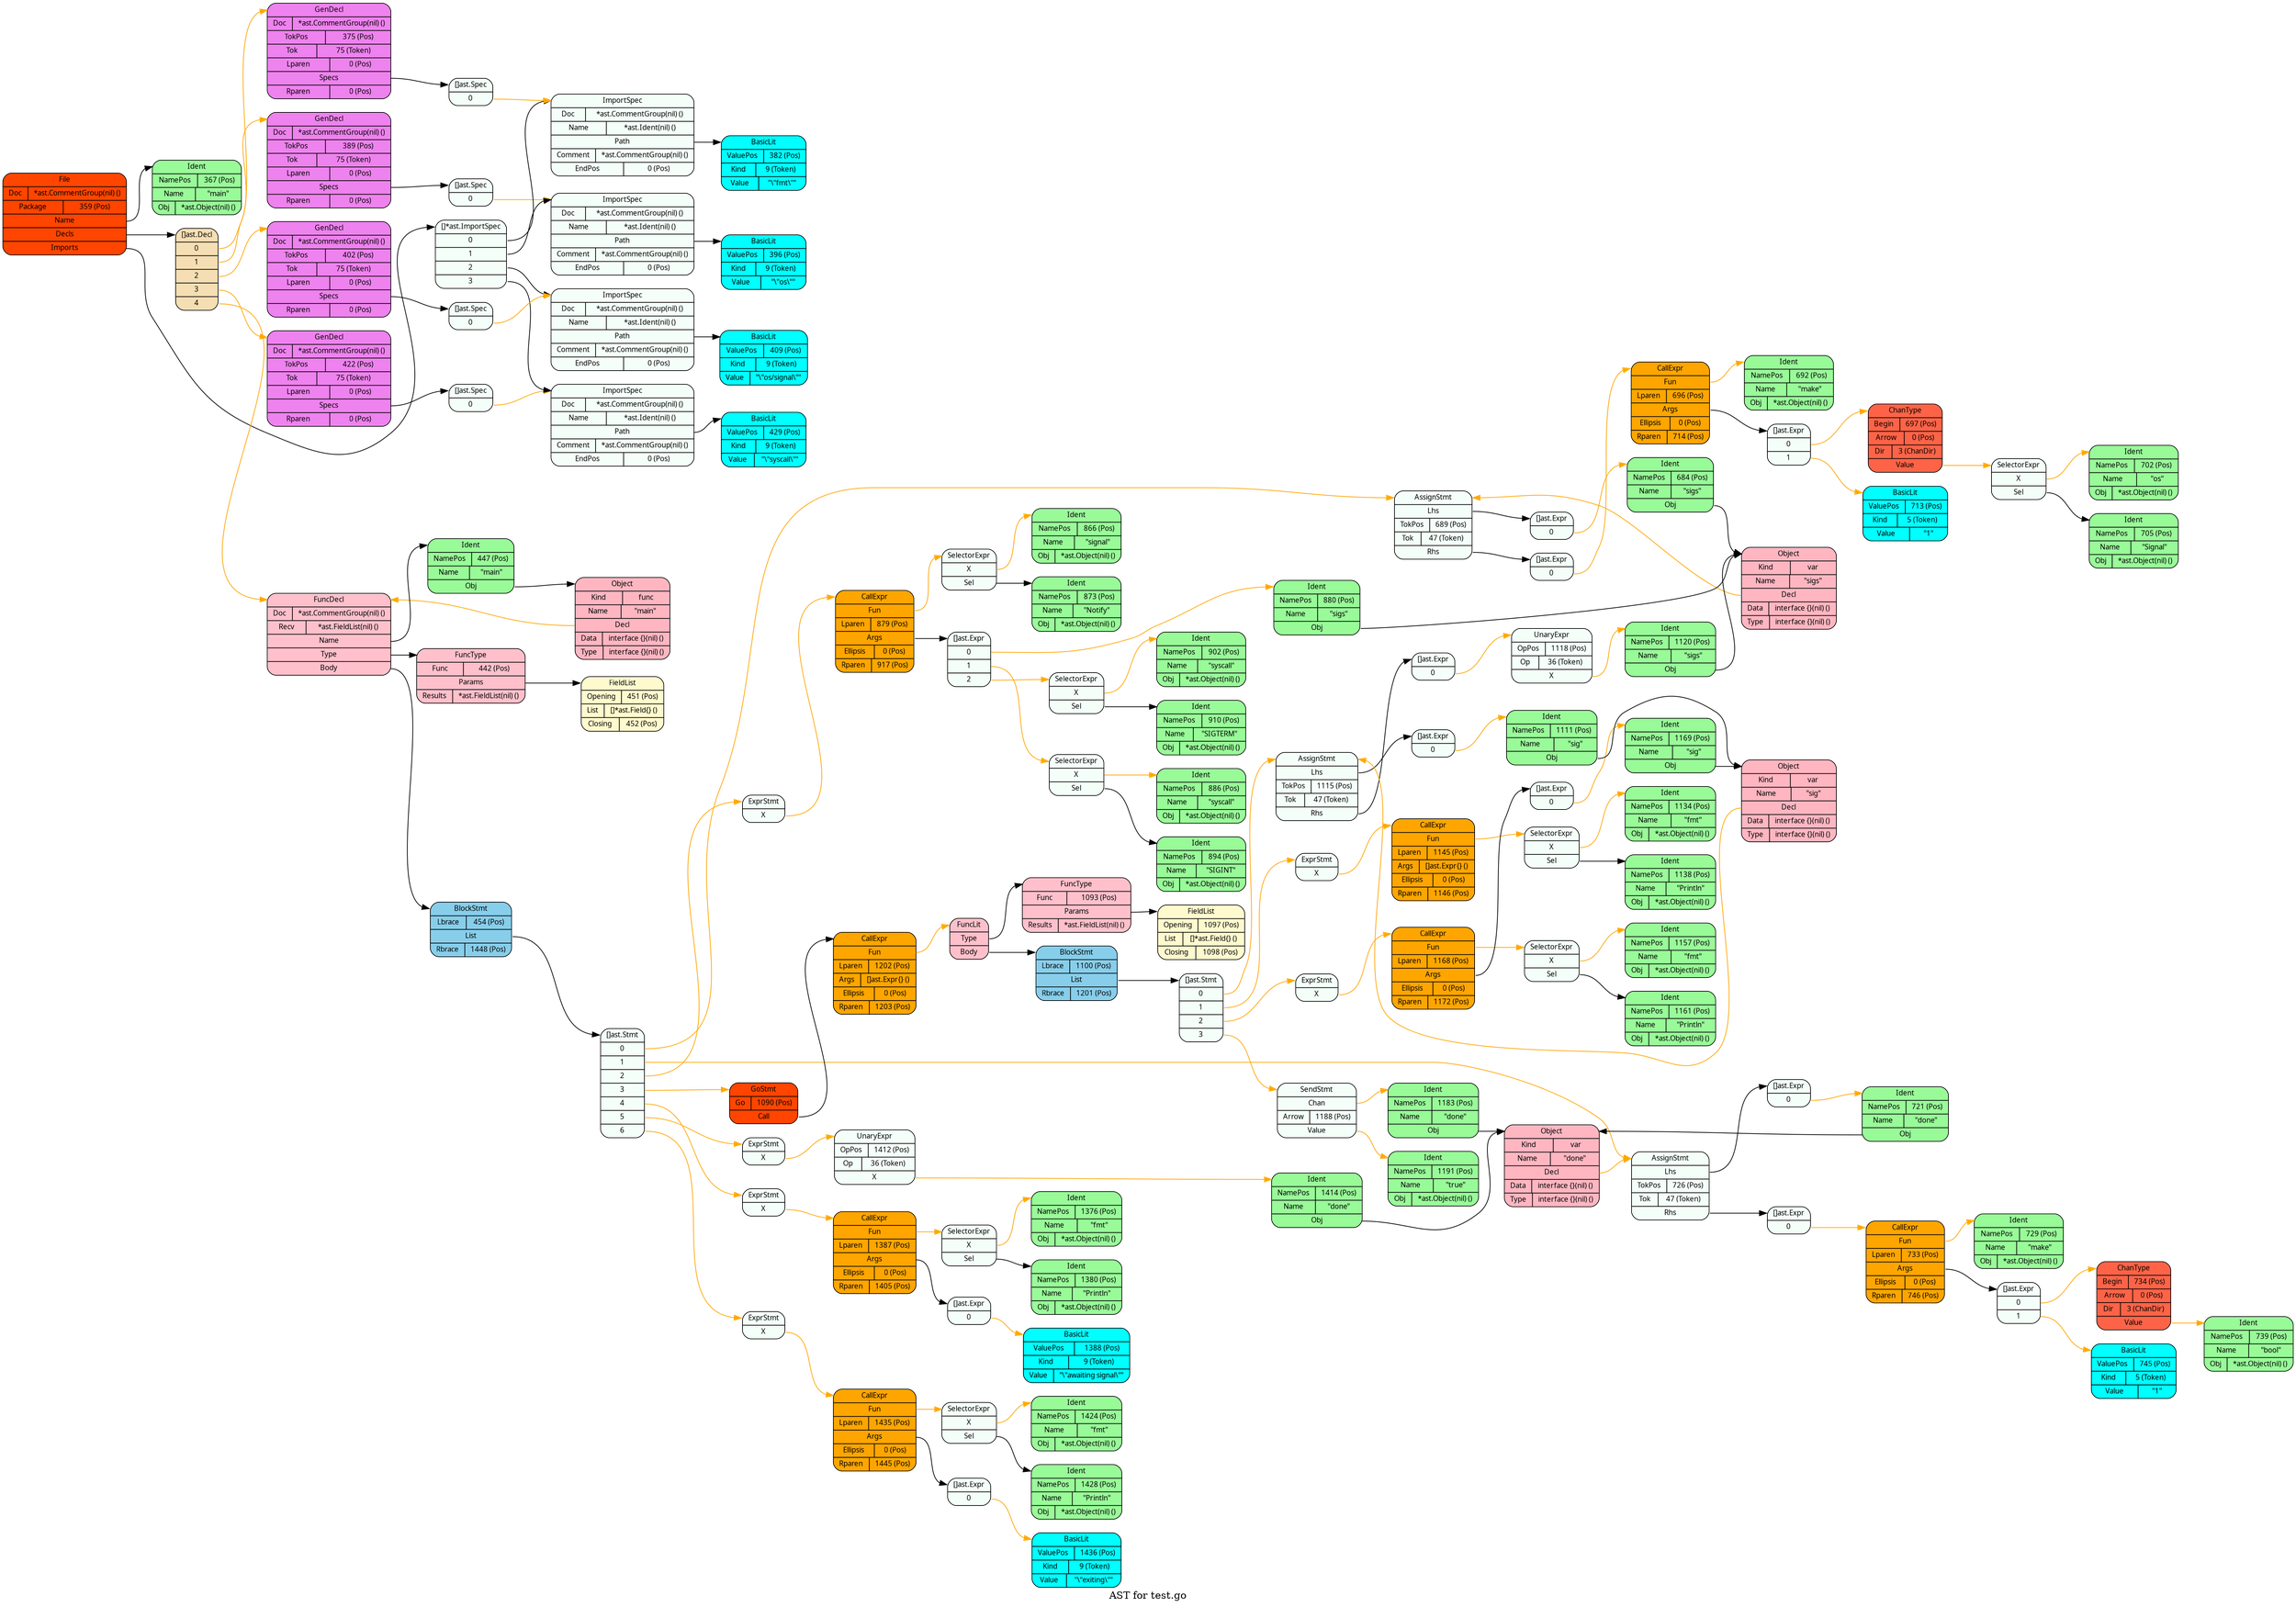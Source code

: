 /* generated by github.com/seamia/memviz
   based on config. settings, some of the values/connnections might be omitted
   config file used: ./memviz.options
   (2021-04-03 12:05:07.2320249 -0700 PDT m=+0.007077601) */
digraph structs {
	rankdir=LR;
	label="AST for test.go"
	tooltip="AST for test.go"
	bgcolor="transparent"

	node [
		shape=Mrecord
		fontname="Cascadia Code"
		fontsize=10
		fillcolor="mintcream"
		style="filled"
	];

	/* ------ nodes ------ */
	151	[label="<name> ExprStmt |{<f0> X}"];
	29	[label="<name> Ident |{<f0> NamePos|<> 447 (Pos)}|{<f1> Name|<> \"main\"}|{<f2> Obj}", fillcolor=palegreen, style="filled"];
	39	[label="<name> Ident |{<f0> NamePos|<> 684 (Pos)}|{<f1> Name|<> \"sigs\"}|{<f2> Obj}", fillcolor=palegreen, style="filled"];
	120	[label="<name> ExprStmt |{<f0> X}"];
	159	[label="<name> BasicLit |{<f0> ValuePos|<> 1388 (Pos)}|{<f1> Kind|<> 9 (Token)}|{<f2> Value|<> \"\\\"awaiting signal\\\"\"}", fillcolor=cyan, style="filled"];
	11	[label="<name> []ast.Spec |{<11i0> 0}"];
	121	[label="<name> CallExpr |{<f0> Fun}|{<f1> Lparen|<> 1145 (Pos)}|{<f2> Args|<> []ast.Expr\{\} ()}|{<f3> Ellipsis|<> 0 (Pos)}|{<f4> Rparen|<> 1146 (Pos)}", fillcolor=orange, style="filled"];
	107	[label="<name> []ast.Stmt |{<107i0> 0}|{<107i1> 1}|{<107i2> 2}|{<107i3> 3}"];
	1	[label="<name> File |{<f0> Doc|<> *ast.CommentGroup(nil) ()}|{<f1> Package|<> 359 (Pos)}|{<f2> Name}|{<f3> Decls}|{<f5> Imports}", fillcolor=orangered, style="filled"];
	7	[label="<name> BasicLit |{<f0> ValuePos|<> 382 (Pos)}|{<f1> Kind|<> 9 (Token)}|{<f2> Value|<> \"\\\"fmt\\\"\"}", fillcolor=cyan, style="filled"];
	19	[label="<name> BasicLit |{<f0> ValuePos|<> 409 (Pos)}|{<f1> Kind|<> 9 (Token)}|{<f2> Value|<> \"\\\"os/signal\\\"\"}", fillcolor=cyan, style="filled"];
	38	[label="<name> []ast.Expr |{<38i0> 0}"];
	79	[label="<name> CallExpr |{<f0> Fun}|{<f1> Lparen|<> 879 (Pos)}|{<f2> Args}|{<f3> Ellipsis|<> 0 (Pos)}|{<f4> Rparen|<> 917 (Pos)}", fillcolor=orange, style="filled"];
	132	[label="<name> SelectorExpr |{<f0> X}|{<f1> Sel}"];
	40	[label="<name> Object |{<f0> Kind|<> var}|{<f1> Name|<> \"sigs\"}|{<f2> Decl}|{<f3> Data|<> interface \{\}(nil) ()}|{<f4> Type|<> interface \{\}(nil) ()}", fillcolor=lightpink, style="filled"];
	45	[label="<name> Ident |{<f0> NamePos|<> 692 (Pos)}|{<f1> Name|<> \"make\"}|{<f2> Obj|<> *ast.Object(nil) ()}", fillcolor=palegreen, style="filled"];
	62	[label="<name> Object |{<f0> Kind|<> var}|{<f1> Name|<> \"done\"}|{<f2> Decl}|{<f3> Data|<> interface \{\}(nil) ()}|{<f4> Type|<> interface \{\}(nil) ()}", fillcolor=lightpink, style="filled"];
	67	[label="<name> Ident |{<f0> NamePos|<> 729 (Pos)}|{<f1> Name|<> \"make\"}|{<f2> Obj|<> *ast.Object(nil) ()}", fillcolor=palegreen, style="filled"];
	108	[label="<name> AssignStmt |{<f0> Lhs}|{<f1> TokPos|<> 1115 (Pos)}|{<f2> Tok|<> 47 (Token)}|{<f3> Rhs}"];
	137	[label="<name> []ast.Expr |{<137i0> 0}"];
	33	[label="<name> FieldList |{<f0> Opening|<> 451 (Pos)}|{<f1> List|<> []*ast.Field\{\} ()}|{<f2> Closing|<> 452 (Pos)}", fillcolor=lemonchiffon, style="filled"];
	115	[label="<name> UnaryExpr |{<f0> OpPos|<> 1118 (Pos)}|{<f1> Op|<> 36 (Token)}|{<f2> X}"];
	152	[label="<name> CallExpr |{<f0> Fun}|{<f1> Lparen|<> 1387 (Pos)}|{<f2> Args}|{<f3> Ellipsis|<> 0 (Pos)}|{<f4> Rparen|<> 1405 (Pos)}", fillcolor=orange, style="filled"];
	36	[label="<name> []ast.Stmt |{<36i0> 0}|{<36i1> 1}|{<36i2> 2}|{<36i3> 3}|{<36i4> 4}|{<36i5> 5}|{<36i6> 6}"];
	25	[label="<name> BasicLit |{<f0> ValuePos|<> 429 (Pos)}|{<f1> Kind|<> 9 (Token)}|{<f2> Value|<> \"\\\"syscall\\\"\"}", fillcolor=cyan, style="filled"];
	23	[label="<name> []ast.Spec |{<23i0> 0}"];
	30	[label="<name> Object |{<f0> Kind|<> func}|{<f1> Name|<> \"main\"}|{<f2> Decl}|{<f3> Data|<> interface \{\}(nil) ()}|{<f4> Type|<> interface \{\}(nil) ()}", fillcolor=lightpink, style="filled"];
	43	[label="<name> []ast.Expr |{<43i0> 0}"];
	81	[label="<name> Ident |{<f0> NamePos|<> 866 (Pos)}|{<f1> Name|<> \"signal\"}|{<f2> Obj|<> *ast.Object(nil) ()}", fillcolor=palegreen, style="filled"];
	154	[label="<name> Ident |{<f0> NamePos|<> 1376 (Pos)}|{<f1> Name|<> \"fmt\"}|{<f2> Obj|<> *ast.Object(nil) ()}", fillcolor=palegreen, style="filled"];
	18	[label="<name> ImportSpec |{<f0> Doc|<> *ast.CommentGroup(nil) ()}|{<f1> Name|<> *ast.Ident(nil) ()}|{<f2> Path}|{<f3> Comment|<> *ast.CommentGroup(nil) ()}|{<f4> EndPos|<> 0 (Pos)}"];
	37	[label="<name> AssignStmt |{<f0> Lhs}|{<f1> TokPos|<> 689 (Pos)}|{<f2> Tok|<> 47 (Token)}|{<f3> Rhs}"];
	83	[label="<name> Ident |{<f0> NamePos|<> 873 (Pos)}|{<f1> Name|<> \"Notify\"}|{<f2> Obj|<> *ast.Object(nil) ()}", fillcolor=palegreen, style="filled"];
	174	[label="<name> Ident |{<f0> NamePos|<> 1428 (Pos)}|{<f1> Name|<> \"Println\"}|{<f2> Obj|<> *ast.Object(nil) ()}", fillcolor=palegreen, style="filled"];
	24	[label="<name> ImportSpec |{<f0> Doc|<> *ast.CommentGroup(nil) ()}|{<f1> Name|<> *ast.Ident(nil) ()}|{<f2> Path}|{<f3> Comment|<> *ast.CommentGroup(nil) ()}|{<f4> EndPos|<> 0 (Pos)}"];
	74	[label="<name> BasicLit |{<f0> ValuePos|<> 745 (Pos)}|{<f1> Kind|<> 5 (Token)}|{<f2> Value|<> \"1\"}", fillcolor=cyan, style="filled"];
	125	[label="<name> Ident |{<f0> NamePos|<> 1138 (Pos)}|{<f1> Name|<> \"Println\"}|{<f2> Obj|<> *ast.Object(nil) ()}", fillcolor=palegreen, style="filled"];
	133	[label="<name> Ident |{<f0> NamePos|<> 1157 (Pos)}|{<f1> Name|<> \"fmt\"}|{<f2> Obj|<> *ast.Object(nil) ()}", fillcolor=palegreen, style="filled"];
	6	[label="<name> ImportSpec |{<f0> Doc|<> *ast.CommentGroup(nil) ()}|{<f1> Name|<> *ast.Ident(nil) ()}|{<f2> Path}|{<f3> Comment|<> *ast.CommentGroup(nil) ()}|{<f4> EndPos|<> 0 (Pos)}"];
	4	[label="<name> GenDecl |{<f0> Doc|<> *ast.CommentGroup(nil) ()}|{<f1> TokPos|<> 375 (Pos)}|{<f2> Tok|<> 75 (Token)}|{<f3> Lparen|<> 0 (Pos)}|{<f4> Specs}|{<f5> Rparen|<> 0 (Pos)}", fillcolor=violet, style="filled"];
	13	[label="<name> BasicLit |{<f0> ValuePos|<> 396 (Pos)}|{<f1> Kind|<> 9 (Token)}|{<f2> Value|<> \"\\\"os\\\"\"}", fillcolor=cyan, style="filled"];
	44	[label="<name> CallExpr |{<f0> Fun}|{<f1> Lparen|<> 696 (Pos)}|{<f2> Args}|{<f3> Ellipsis|<> 0 (Pos)}|{<f4> Rparen|<> 714 (Pos)}", fillcolor=orange, style="filled"];
	130	[label="<name> ExprStmt |{<f0> X}"];
	28	[label="<name> FuncDecl |{<f0> Doc|<> *ast.CommentGroup(nil) ()}|{<f1> Recv|<> *ast.FieldList(nil) ()}|{<f2> Name}|{<f3> Type}|{<f4> Body}", fillcolor=pink, style="filled"];
	66	[label="<name> CallExpr |{<f0> Fun}|{<f1> Lparen|<> 733 (Pos)}|{<f2> Args}|{<f3> Ellipsis|<> 0 (Pos)}|{<f4> Rparen|<> 746 (Pos)}", fillcolor=orange, style="filled"];
	91	[label="<name> Ident |{<f0> NamePos|<> 894 (Pos)}|{<f1> Name|<> \"SIGINT\"}|{<f2> Obj|<> *ast.Object(nil) ()}", fillcolor=palegreen, style="filled"];
	158	[label="<name> []ast.Expr |{<158i0> 0}"];
	55	[label="<name> BasicLit |{<f0> ValuePos|<> 713 (Pos)}|{<f1> Kind|<> 5 (Token)}|{<f2> Value|<> \"1\"}", fillcolor=cyan, style="filled"];
	47	[label="<name> []ast.Expr |{<47i0> 0}|{<47i1> 1}"];
	61	[label="<name> Ident |{<f0> NamePos|<> 721 (Pos)}|{<f1> Name|<> \"done\"}|{<f2> Obj}", fillcolor=palegreen, style="filled"];
	12	[label="<name> ImportSpec |{<f0> Doc|<> *ast.CommentGroup(nil) ()}|{<f1> Name|<> *ast.Ident(nil) ()}|{<f2> Path}|{<f3> Comment|<> *ast.CommentGroup(nil) ()}|{<f4> EndPos|<> 0 (Pos)}"];
	32	[label="<name> FuncType |{<f0> Func|<> 442 (Pos)}|{<f1> Params}|{<f2> Results|<> *ast.FieldList(nil) ()}", fillcolor=pink, style="filled"];
	143	[label="<name> Ident |{<f0> NamePos|<> 1183 (Pos)}|{<f1> Name|<> \"done\"}|{<f2> Obj}", fillcolor=palegreen, style="filled"];
	170	[label="<name> CallExpr |{<f0> Fun}|{<f1> Lparen|<> 1435 (Pos)}|{<f2> Args}|{<f3> Ellipsis|<> 0 (Pos)}|{<f4> Rparen|<> 1445 (Pos)}", fillcolor=orange, style="filled"];
	182	[label="<name> []*ast.ImportSpec |{<182i0> 0}|{<182i1> 1}|{<182i2> 2}|{<182i3> 3}"];
	50	[label="<name> Ident |{<f0> NamePos|<> 702 (Pos)}|{<f1> Name|<> \"os\"}|{<f2> Obj|<> *ast.Object(nil) ()}", fillcolor=palegreen, style="filled"];
	103	[label="<name> FuncType |{<f0> Func|<> 1093 (Pos)}|{<f1> Params}|{<f2> Results|<> *ast.FieldList(nil) ()}", fillcolor=pink, style="filled"];
	156	[label="<name> Ident |{<f0> NamePos|<> 1380 (Pos)}|{<f1> Name|<> \"Println\"}|{<f2> Obj|<> *ast.Object(nil) ()}", fillcolor=palegreen, style="filled"];
	35	[label="<name> BlockStmt |{<f0> Lbrace|<> 454 (Pos)}|{<f1> List}|{<f2> Rbrace|<> 1448 (Pos)}", fillcolor=skyblue, style="filled"];
	165	[label="<name> Ident |{<f0> NamePos|<> 1414 (Pos)}|{<f1> Name|<> \"done\"}|{<f2> Obj}", fillcolor=palegreen, style="filled"];
	17	[label="<name> []ast.Spec |{<17i0> 0}"];
	109	[label="<name> []ast.Expr |{<109i0> 0}"];
	163	[label="<name> ExprStmt |{<f0> X}"];
	89	[label="<name> Ident |{<f0> NamePos|<> 886 (Pos)}|{<f1> Name|<> \"syscall\"}|{<f2> Obj|<> *ast.Object(nil) ()}", fillcolor=palegreen, style="filled"];
	88	[label="<name> SelectorExpr |{<f0> X}|{<f1> Sel}"];
	94	[label="<name> Ident |{<f0> NamePos|<> 902 (Pos)}|{<f1> Name|<> \"syscall\"}|{<f2> Obj|<> *ast.Object(nil) ()}", fillcolor=palegreen, style="filled"];
	142	[label="<name> SendStmt |{<f0> Chan}|{<f1> Arrow|<> 1188 (Pos)}|{<f2> Value}"];
	93	[label="<name> SelectorExpr |{<f0> X}|{<f1> Sel}"];
	114	[label="<name> []ast.Expr |{<114i0> 0}"];
	145	[label="<name> Ident |{<f0> NamePos|<> 1191 (Pos)}|{<f1> Name|<> \"true\"}|{<f2> Obj|<> *ast.Object(nil) ()}", fillcolor=palegreen, style="filled"];
	177	[label="<name> BasicLit |{<f0> ValuePos|<> 1436 (Pos)}|{<f1> Kind|<> 9 (Token)}|{<f2> Value|<> \"\\\"exiting\\\"\"}", fillcolor=cyan, style="filled"];
	71	[label="<name> Ident |{<f0> NamePos|<> 739 (Pos)}|{<f1> Name|<> \"bool\"}|{<f2> Obj|<> *ast.Object(nil) ()}", fillcolor=palegreen, style="filled"];
	59	[label="<name> AssignStmt |{<f0> Lhs}|{<f1> TokPos|<> 726 (Pos)}|{<f2> Tok|<> 47 (Token)}|{<f3> Rhs}"];
	110	[label="<name> Ident |{<f0> NamePos|<> 1111 (Pos)}|{<f1> Name|<> \"sig\"}|{<f2> Obj}", fillcolor=palegreen, style="filled"];
	22	[label="<name> GenDecl |{<f0> Doc|<> *ast.CommentGroup(nil) ()}|{<f1> TokPos|<> 422 (Pos)}|{<f2> Tok|<> 75 (Token)}|{<f3> Lparen|<> 0 (Pos)}|{<f4> Specs}|{<f5> Rparen|<> 0 (Pos)}", fillcolor=violet, style="filled"];
	48	[label="<name> ChanType |{<f0> Begin|<> 697 (Pos)}|{<f1> Arrow|<> 0 (Pos)}|{<f2> Dir|<> 3 (ChanDir)}|{<f3> Value}", fillcolor=tomato, style="filled"];
	69	[label="<name> []ast.Expr |{<69i0> 0}|{<69i1> 1}"];
	80	[label="<name> SelectorExpr |{<f0> X}|{<f1> Sel}"];
	3	[label="<name> []ast.Decl |{<3i0> 0}|{<3i1> 1}|{<3i2> 2}|{<3i3> 3}|{<3i4> 4}", fillcolor=wheat, style="filled"];
	122	[label="<name> SelectorExpr |{<f0> X}|{<f1> Sel}"];
	153	[label="<name> SelectorExpr |{<f0> X}|{<f1> Sel}"];
	16	[label="<name> GenDecl |{<f0> Doc|<> *ast.CommentGroup(nil) ()}|{<f1> TokPos|<> 402 (Pos)}|{<f2> Tok|<> 75 (Token)}|{<f3> Lparen|<> 0 (Pos)}|{<f4> Specs}|{<f5> Rparen|<> 0 (Pos)}", fillcolor=violet, style="filled"];
	86	[label="<name> Ident |{<f0> NamePos|<> 880 (Pos)}|{<f1> Name|<> \"sigs\"}|{<f2> Obj}", fillcolor=palegreen, style="filled"];
	85	[label="<name> []ast.Expr |{<85i0> 0}|{<85i1> 1}|{<85i2> 2}"];
	116	[label="<name> Ident |{<f0> NamePos|<> 1120 (Pos)}|{<f1> Name|<> \"sigs\"}|{<f2> Obj}", fillcolor=palegreen, style="filled"];
	123	[label="<name> Ident |{<f0> NamePos|<> 1134 (Pos)}|{<f1> Name|<> \"fmt\"}|{<f2> Obj|<> *ast.Object(nil) ()}", fillcolor=palegreen, style="filled"];
	138	[label="<name> Ident |{<f0> NamePos|<> 1169 (Pos)}|{<f1> Name|<> \"sig\"}|{<f2> Obj}", fillcolor=palegreen, style="filled"];
	131	[label="<name> CallExpr |{<f0> Fun}|{<f1> Lparen|<> 1168 (Pos)}|{<f2> Args}|{<f3> Ellipsis|<> 0 (Pos)}|{<f4> Rparen|<> 1172 (Pos)}", fillcolor=orange, style="filled"];
	102	[label="<name> FuncLit |{<f0> Type}|{<f1> Body}", fillcolor=pink, style="filled"];
	171	[label="<name> SelectorExpr |{<f0> X}|{<f1> Sel}"];
	5	[label="<name> []ast.Spec |{<5i0> 0}"];
	104	[label="<name> FieldList |{<f0> Opening|<> 1097 (Pos)}|{<f1> List|<> []*ast.Field\{\} ()}|{<f2> Closing|<> 1098 (Pos)}", fillcolor=lemonchiffon, style="filled"];
	172	[label="<name> Ident |{<f0> NamePos|<> 1424 (Pos)}|{<f1> Name|<> \"fmt\"}|{<f2> Obj|<> *ast.Object(nil) ()}", fillcolor=palegreen, style="filled"];
	60	[label="<name> []ast.Expr |{<60i0> 0}"];
	78	[label="<name> ExprStmt |{<f0> X}"];
	164	[label="<name> UnaryExpr |{<f0> OpPos|<> 1412 (Pos)}|{<f1> Op|<> 36 (Token)}|{<f2> X}"];
	169	[label="<name> ExprStmt |{<f0> X}"];
	70	[label="<name> ChanType |{<f0> Begin|<> 734 (Pos)}|{<f1> Arrow|<> 0 (Pos)}|{<f2> Dir|<> 3 (ChanDir)}|{<f3> Value}", fillcolor=tomato, style="filled"];
	65	[label="<name> []ast.Expr |{<65i0> 0}"];
	106	[label="<name> BlockStmt |{<f0> Lbrace|<> 1100 (Pos)}|{<f1> List}|{<f2> Rbrace|<> 1201 (Pos)}", fillcolor=skyblue, style="filled"];
	52	[label="<name> Ident |{<f0> NamePos|<> 705 (Pos)}|{<f1> Name|<> \"Signal\"}|{<f2> Obj|<> *ast.Object(nil) ()}", fillcolor=palegreen, style="filled"];
	49	[label="<name> SelectorExpr |{<f0> X}|{<f1> Sel}"];
	101	[label="<name> CallExpr |{<f0> Fun}|{<f1> Lparen|<> 1202 (Pos)}|{<f2> Args|<> []ast.Expr\{\} ()}|{<f3> Ellipsis|<> 0 (Pos)}|{<f4> Rparen|<> 1203 (Pos)}", fillcolor=orange, style="filled"];
	2	[label="<name> Ident |{<f0> NamePos|<> 367 (Pos)}|{<f1> Name|<> \"main\"}|{<f2> Obj|<> *ast.Object(nil) ()}", fillcolor=palegreen, style="filled"];
	96	[label="<name> Ident |{<f0> NamePos|<> 910 (Pos)}|{<f1> Name|<> \"SIGTERM\"}|{<f2> Obj|<> *ast.Object(nil) ()}", fillcolor=palegreen, style="filled"];
	176	[label="<name> []ast.Expr |{<176i0> 0}"];
	10	[label="<name> GenDecl |{<f0> Doc|<> *ast.CommentGroup(nil) ()}|{<f1> TokPos|<> 389 (Pos)}|{<f2> Tok|<> 75 (Token)}|{<f3> Lparen|<> 0 (Pos)}|{<f4> Specs}|{<f5> Rparen|<> 0 (Pos)}", fillcolor=violet, style="filled"];
	111	[label="<name> Object |{<f0> Kind|<> var}|{<f1> Name|<> \"sig\"}|{<f2> Decl}|{<f3> Data|<> interface \{\}(nil) ()}|{<f4> Type|<> interface \{\}(nil) ()}", fillcolor=lightpink, style="filled"];
	135	[label="<name> Ident |{<f0> NamePos|<> 1161 (Pos)}|{<f1> Name|<> \"Println\"}|{<f2> Obj|<> *ast.Object(nil) ()}", fillcolor=palegreen, style="filled"];
	100	[label="<name> GoStmt |{<f0> Go|<> 1090 (Pos)}|{<f1> Call}", fillcolor=orangered, style="filled"];

	/* ------ connections ------ */
	1:<f2>	-> 2:name;
	6:<f2>	-> 7:name;
	5:<5i0>	-> 6:name [color="orange1"];
	4:<f4>	-> 5:name;
	3:<3i0>	-> 4:name [color="orange1"];
	12:<f2>	-> 13:name;
	11:<11i0>	-> 12:name [color="orange1"];
	10:<f4>	-> 11:name;
	3:<3i1>	-> 10:name [color="orange1"];
	18:<f2>	-> 19:name;
	17:<17i0>	-> 18:name [color="orange1"];
	16:<f4>	-> 17:name;
	3:<3i2>	-> 16:name [color="orange1"];
	24:<f2>	-> 25:name;
	23:<23i0>	-> 24:name [color="orange1"];
	22:<f4>	-> 23:name;
	3:<3i3>	-> 22:name [color="orange1"];
	30:<f2>	-> 28:name [color="orange1"];
	29:<f2>	-> 30:name;
	28:<f2>	-> 29:name;
	32:<f1>	-> 33:name;
	28:<f3>	-> 32:name;
	40:<f2>	-> 37:name [color="orange1"];
	39:<f2>	-> 40:name;
	38:<38i0>	-> 39:name [color="orange1"];
	37:<f0>	-> 38:name;
	44:<f0>	-> 45:name [color="orange1"];
	49:<f0>	-> 50:name [color="orange1"];
	49:<f1>	-> 52:name;
	48:<f3>	-> 49:name [color="orange1"];
	47:<47i0>	-> 48:name [color="orange1"];
	47:<47i1>	-> 55:name [color="orange1"];
	44:<f2>	-> 47:name;
	43:<43i0>	-> 44:name [color="orange1"];
	37:<f3>	-> 43:name;
	36:<36i0>	-> 37:name [color="orange1"];
	62:<f2>	-> 59:name [color="orange1"];
	61:<f2>	-> 62:name;
	60:<60i0>	-> 61:name [color="orange1"];
	59:<f0>	-> 60:name;
	66:<f0>	-> 67:name [color="orange1"];
	70:<f3>	-> 71:name [color="orange1"];
	69:<69i0>	-> 70:name [color="orange1"];
	69:<69i1>	-> 74:name [color="orange1"];
	66:<f2>	-> 69:name;
	65:<65i0>	-> 66:name [color="orange1"];
	59:<f3>	-> 65:name;
	36:<36i1>	-> 59:name [color="orange1"];
	80:<f0>	-> 81:name [color="orange1"];
	80:<f1>	-> 83:name;
	79:<f0>	-> 80:name [color="orange1"];
	86:<f2>	-> 40:name;
	85:<85i0>	-> 86:name [color="orange1"];
	88:<f0>	-> 89:name [color="orange1"];
	88:<f1>	-> 91:name;
	85:<85i1>	-> 88:name [color="orange1"];
	93:<f0>	-> 94:name [color="orange1"];
	93:<f1>	-> 96:name;
	85:<85i2>	-> 93:name [color="orange1"];
	79:<f2>	-> 85:name;
	78:<f0>	-> 79:name [color="orange1"];
	36:<36i2>	-> 78:name [color="orange1"];
	103:<f1>	-> 104:name;
	102:<f0>	-> 103:name;
	111:<f2>	-> 108:name [color="orange1"];
	110:<f2>	-> 111:name;
	109:<109i0>	-> 110:name [color="orange1"];
	108:<f0>	-> 109:name;
	116:<f2>	-> 40:name;
	115:<f2>	-> 116:name [color="orange1"];
	114:<114i0>	-> 115:name [color="orange1"];
	108:<f3>	-> 114:name;
	107:<107i0>	-> 108:name [color="orange1"];
	122:<f0>	-> 123:name [color="orange1"];
	122:<f1>	-> 125:name;
	121:<f0>	-> 122:name [color="orange1"];
	120:<f0>	-> 121:name [color="orange1"];
	107:<107i1>	-> 120:name [color="orange1"];
	132:<f0>	-> 133:name [color="orange1"];
	132:<f1>	-> 135:name;
	131:<f0>	-> 132:name [color="orange1"];
	138:<f2>	-> 111:name;
	137:<137i0>	-> 138:name [color="orange1"];
	131:<f2>	-> 137:name;
	130:<f0>	-> 131:name [color="orange1"];
	107:<107i2>	-> 130:name [color="orange1"];
	143:<f2>	-> 62:name;
	142:<f0>	-> 143:name [color="orange1"];
	142:<f2>	-> 145:name [color="orange1"];
	107:<107i3>	-> 142:name [color="orange1"];
	106:<f1>	-> 107:name;
	102:<f1>	-> 106:name;
	101:<f0>	-> 102:name [color="orange1"];
	100:<f1>	-> 101:name;
	36:<36i3>	-> 100:name [color="orange1"];
	153:<f0>	-> 154:name [color="orange1"];
	153:<f1>	-> 156:name;
	152:<f0>	-> 153:name [color="orange1"];
	158:<158i0>	-> 159:name [color="orange1"];
	152:<f2>	-> 158:name;
	151:<f0>	-> 152:name [color="orange1"];
	36:<36i4>	-> 151:name [color="orange1"];
	165:<f2>	-> 62:name;
	164:<f2>	-> 165:name [color="orange1"];
	163:<f0>	-> 164:name [color="orange1"];
	36:<36i5>	-> 163:name [color="orange1"];
	171:<f0>	-> 172:name [color="orange1"];
	171:<f1>	-> 174:name;
	170:<f0>	-> 171:name [color="orange1"];
	176:<176i0>	-> 177:name [color="orange1"];
	170:<f2>	-> 176:name;
	169:<f0>	-> 170:name [color="orange1"];
	36:<36i6>	-> 169:name [color="orange1"];
	35:<f1>	-> 36:name;
	28:<f4>	-> 35:name;
	3:<3i4>	-> 28:name [color="orange1"];
	1:<f3>	-> 3:name;
	182:<182i0>	-> 6:name;
	182:<182i1>	-> 12:name;
	182:<182i2>	-> 18:name;
	182:<182i3>	-> 24:name;
	1:<f5>	-> 182:name;
}
